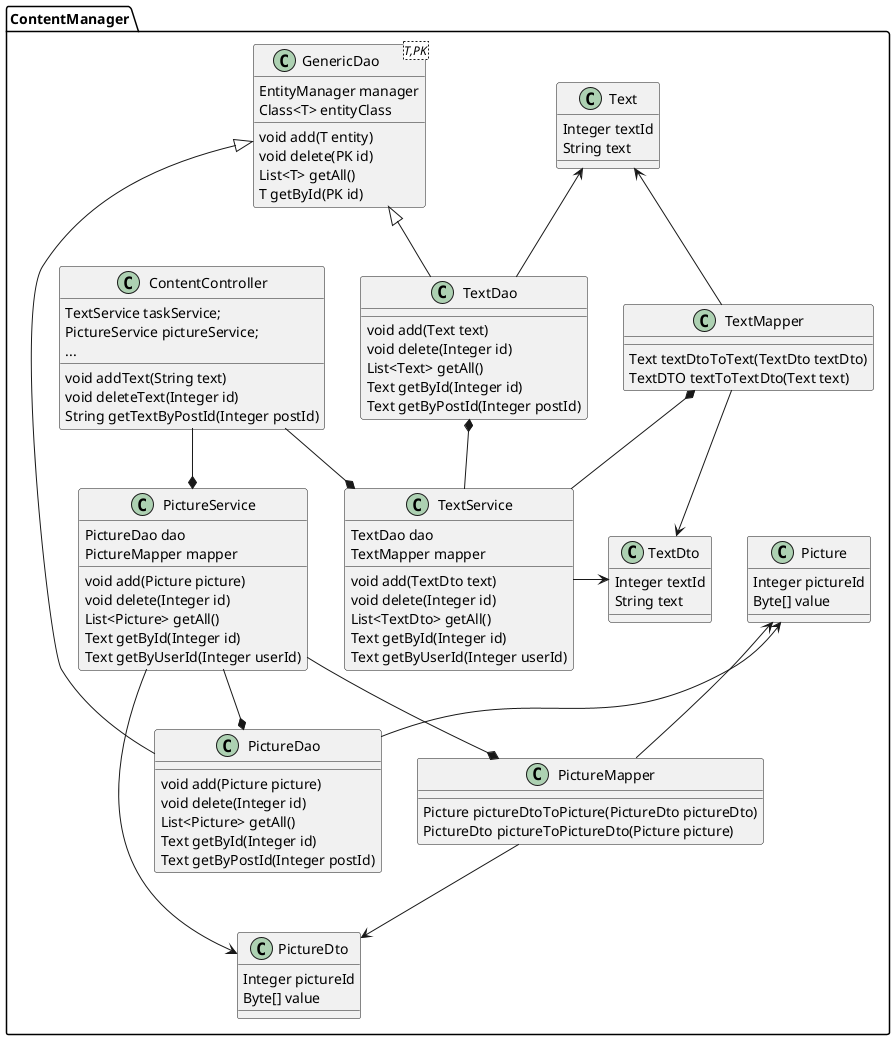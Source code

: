 @startuml
package ContentManager{  
    
    TextMapper --> TextDto
    TextMapper -left-> Text
    TextDao *-- TextService
    TextMapper *-- TextService
    TextDao -up-> Text
    TextService -right-> TextDto
    ContentController -down-* TextService
    GenericDao <|-- TextDao
    ContentController -down-* PictureService  
    PictureService -down-* PictureDao
    PictureService -down-* PictureMapper
    PictureService -left-> PictureDto
    PictureMapper -down-> PictureDto
    PictureDao -up-|> GenericDao
    PictureDao -up-> Picture
    PictureMapper -up-> Picture

    class Text {
        Integer textId
        String text
    }
    
    class GenericDao<T,PK>{
        EntityManager manager
        Class<T> entityClass
        void add(T entity)
        void delete(PK id)
        List<T> getAll()
        T getById(PK id)
    }

    class TextDao {
        void add(Text text)
        void delete(Integer id)
        List<Text> getAll()
        Text getById(Integer id)
        Text getByPostId(Integer postId)
    }
    
    class TextDto {
        Integer textId
        String text
    }

    class TextMapper{
        Text textDtoToText(TextDto textDto)
        TextDTO textToTextDto(Text text)
    }
    
    class TextService {
        TextDao dao
        TextMapper mapper
        void add(TextDto text)
        void delete(Integer id)
        List<TextDto> getAll()
        Text getById(Integer id)
        Text getByUserId(Integer userId)
    }

    class ContentController{
        TextService taskService;
        PictureService pictureService;
        void addText(String text)
        void deleteText(Integer id)
        String getTextByPostId(Integer postId)
        ...
    } 

class Picture {
        Integer pictureId
        Byte[] value
    }

    class PictureDao {
        void add(Picture picture)
        void delete(Integer id)
        List<Picture> getAll()
        Text getById(Integer id)
        Text getByPostId(Integer postId)
    }

    class PictureDto {
        Integer pictureId
        Byte[] value
    }

    class PictureMapper{
        Picture pictureDtoToPicture(PictureDto pictureDto)
        PictureDto pictureToPictureDto(Picture picture)
    }
    
    class PictureService {
        PictureDao dao
        PictureMapper mapper
        void add(Picture picture)
        void delete(Integer id)
        List<Picture> getAll()
        Text getById(Integer id)
        Text getByUserId(Integer userId)
    }

}
@enduml
